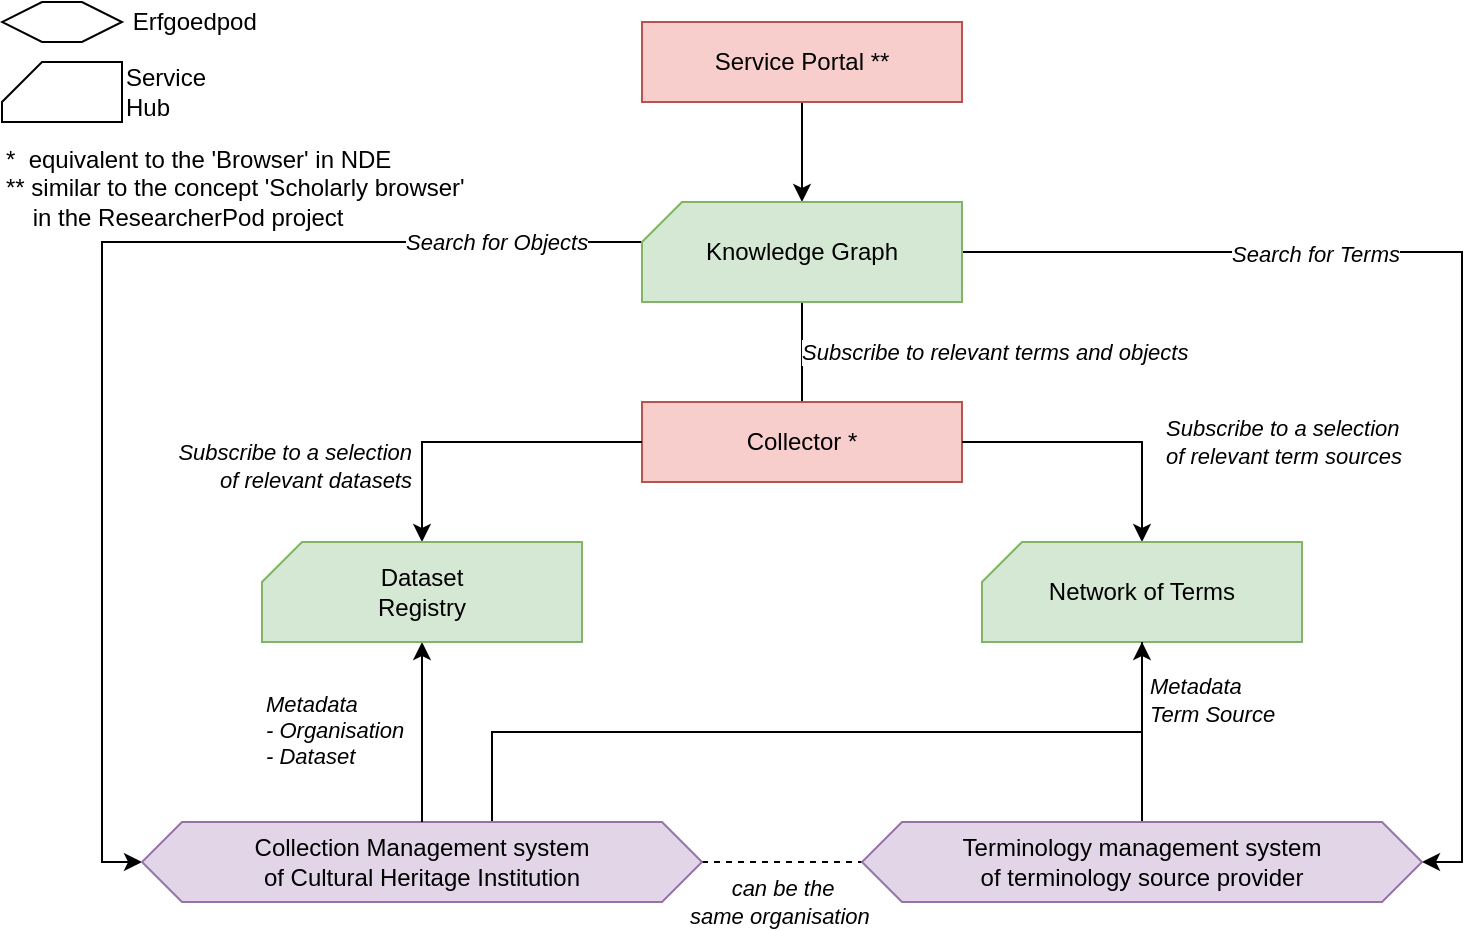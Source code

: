 <mxfile>
    <diagram id="zhB2w1Cr3E7jYUj-LeK4" name="Page-1">
        <mxGraphModel dx="581" dy="644" grid="1" gridSize="10" guides="1" tooltips="1" connect="1" arrows="1" fold="1" page="1" pageScale="1" pageWidth="827" pageHeight="1169" math="0" shadow="0">
            <root>
                <mxCell id="0"/>
                <mxCell id="1" parent="0"/>
                <mxCell id="CCXEmPilWzcvK0_QhqcG-40" style="edgeStyle=orthogonalEdgeStyle;rounded=0;orthogonalLoop=1;jettySize=auto;html=1;exitX=0.5;exitY=1;exitDx=0;exitDy=0;startArrow=none;startFill=0;endArrow=classic;endFill=1;entryX=0.5;entryY=0;entryDx=0;entryDy=0;entryPerimeter=0;" parent="1" source="CCXEmPilWzcvK0_QhqcG-1" target="CCXEmPilWzcvK0_QhqcG-14" edge="1">
                    <mxGeometry relative="1" as="geometry">
                        <mxPoint x="310" y="80" as="targetPoint"/>
                    </mxGeometry>
                </mxCell>
                <mxCell id="CCXEmPilWzcvK0_QhqcG-1" value="Service Portal **" style="rounded=0;whiteSpace=wrap;html=1;fillColor=#f8cecc;strokeColor=#b85450;" parent="1" vertex="1">
                    <mxGeometry x="330" y="20" width="160" height="40" as="geometry"/>
                </mxCell>
                <mxCell id="CCXEmPilWzcvK0_QhqcG-38" style="edgeStyle=orthogonalEdgeStyle;rounded=0;orthogonalLoop=1;jettySize=auto;html=1;exitX=0.5;exitY=0;exitDx=0;exitDy=0;entryX=0.5;entryY=1;entryDx=0;entryDy=0;entryPerimeter=0;startArrow=none;startFill=0;endArrow=none;endFill=0;" parent="1" source="CCXEmPilWzcvK0_QhqcG-2" target="CCXEmPilWzcvK0_QhqcG-14" edge="1">
                    <mxGeometry relative="1" as="geometry"/>
                </mxCell>
                <mxCell id="CCXEmPilWzcvK0_QhqcG-45" value="Subscribe to relevant terms and objects " style="edgeLabel;html=1;align=left;verticalAlign=middle;resizable=0;points=[];fontStyle=2" parent="CCXEmPilWzcvK0_QhqcG-38" vertex="1" connectable="0">
                    <mxGeometry y="2" relative="1" as="geometry">
                        <mxPoint as="offset"/>
                    </mxGeometry>
                </mxCell>
                <mxCell id="CCXEmPilWzcvK0_QhqcG-41" style="edgeStyle=orthogonalEdgeStyle;rounded=0;orthogonalLoop=1;jettySize=auto;html=1;entryX=1;entryY=0.5;entryDx=0;entryDy=0;startArrow=none;startFill=0;endArrow=classic;endFill=1;exitX=1;exitY=0.5;exitDx=0;exitDy=0;exitPerimeter=0;" parent="1" source="CCXEmPilWzcvK0_QhqcG-14" target="CCXEmPilWzcvK0_QhqcG-12" edge="1">
                    <mxGeometry relative="1" as="geometry">
                        <mxPoint x="610" y="130" as="sourcePoint"/>
                    </mxGeometry>
                </mxCell>
                <mxCell id="CCXEmPilWzcvK0_QhqcG-43" value="Search for Terms" style="edgeLabel;html=1;align=right;verticalAlign=middle;resizable=0;points=[];fontStyle=2" parent="CCXEmPilWzcvK0_QhqcG-41" vertex="1" connectable="0">
                    <mxGeometry x="-0.129" y="-31" relative="1" as="geometry">
                        <mxPoint as="offset"/>
                    </mxGeometry>
                </mxCell>
                <mxCell id="CCXEmPilWzcvK0_QhqcG-42" style="edgeStyle=orthogonalEdgeStyle;rounded=0;orthogonalLoop=1;jettySize=auto;html=1;entryX=0;entryY=0.5;entryDx=0;entryDy=0;startArrow=none;startFill=0;endArrow=classic;endFill=1;exitX=0;exitY=0;exitDx=0;exitDy=20;exitPerimeter=0;" parent="1" source="CCXEmPilWzcvK0_QhqcG-14" target="CCXEmPilWzcvK0_QhqcG-11" edge="1">
                    <mxGeometry relative="1" as="geometry">
                        <mxPoint x="260" y="130" as="sourcePoint"/>
                    </mxGeometry>
                </mxCell>
                <mxCell id="CCXEmPilWzcvK0_QhqcG-44" value="Search for Objects" style="edgeLabel;html=1;align=left;verticalAlign=middle;resizable=0;points=[];fontStyle=2" parent="CCXEmPilWzcvK0_QhqcG-42" vertex="1" connectable="0">
                    <mxGeometry x="-0.125" y="32" relative="1" as="geometry">
                        <mxPoint x="142" y="-32" as="offset"/>
                    </mxGeometry>
                </mxCell>
                <mxCell id="CCXEmPilWzcvK0_QhqcG-2" value="Collector *" style="rounded=0;whiteSpace=wrap;html=1;fillColor=#f8cecc;strokeColor=#b85450;" parent="1" vertex="1">
                    <mxGeometry x="330" y="210" width="160" height="40" as="geometry"/>
                </mxCell>
                <mxCell id="CCXEmPilWzcvK0_QhqcG-22" style="edgeStyle=orthogonalEdgeStyle;rounded=0;orthogonalLoop=1;jettySize=auto;html=1;exitX=0.5;exitY=1;exitDx=0;exitDy=0;exitPerimeter=0;entryX=0.5;entryY=0;entryDx=0;entryDy=0;startArrow=classic;startFill=1;endArrow=none;endFill=0;" parent="1" source="CCXEmPilWzcvK0_QhqcG-9" target="CCXEmPilWzcvK0_QhqcG-12" edge="1">
                    <mxGeometry relative="1" as="geometry"/>
                </mxCell>
                <mxCell id="CCXEmPilWzcvK0_QhqcG-26" style="edgeStyle=orthogonalEdgeStyle;rounded=0;orthogonalLoop=1;jettySize=auto;html=1;exitX=0.5;exitY=0;exitDx=0;exitDy=0;exitPerimeter=0;startArrow=classic;startFill=1;endArrow=none;endFill=0;entryX=1;entryY=0.5;entryDx=0;entryDy=0;" parent="1" source="CCXEmPilWzcvK0_QhqcG-9" target="CCXEmPilWzcvK0_QhqcG-2" edge="1">
                    <mxGeometry relative="1" as="geometry">
                        <mxPoint x="400" y="170" as="targetPoint"/>
                    </mxGeometry>
                </mxCell>
                <mxCell id="CCXEmPilWzcvK0_QhqcG-9" value="Network of Terms" style="shape=card;whiteSpace=wrap;html=1;size=20;fillColor=#d5e8d4;strokeColor=#82b366;" parent="1" vertex="1">
                    <mxGeometry x="500" y="280" width="160" height="50" as="geometry"/>
                </mxCell>
                <mxCell id="CCXEmPilWzcvK0_QhqcG-23" style="edgeStyle=orthogonalEdgeStyle;rounded=0;orthogonalLoop=1;jettySize=auto;html=1;exitX=1;exitY=0.5;exitDx=0;exitDy=0;entryX=0;entryY=0.5;entryDx=0;entryDy=0;endArrow=none;endFill=0;dashed=1;" parent="1" source="CCXEmPilWzcvK0_QhqcG-11" target="CCXEmPilWzcvK0_QhqcG-12" edge="1">
                    <mxGeometry relative="1" as="geometry"/>
                </mxCell>
                <mxCell id="CCXEmPilWzcvK0_QhqcG-31" value="can be the &lt;br&gt;same organisation&amp;nbsp; " style="edgeLabel;html=1;align=center;verticalAlign=middle;resizable=0;points=[];fontStyle=2" parent="CCXEmPilWzcvK0_QhqcG-23" vertex="1" connectable="0">
                    <mxGeometry x="0.163" y="-1" relative="1" as="geometry">
                        <mxPoint x="-6.5" y="19" as="offset"/>
                    </mxGeometry>
                </mxCell>
                <mxCell id="CCXEmPilWzcvK0_QhqcG-24" style="edgeStyle=orthogonalEdgeStyle;rounded=0;orthogonalLoop=1;jettySize=auto;html=1;exitX=0.625;exitY=0;exitDx=0;exitDy=0;endArrow=none;endFill=0;entryX=0.5;entryY=1;entryDx=0;entryDy=0;entryPerimeter=0;" parent="1" source="CCXEmPilWzcvK0_QhqcG-11" target="CCXEmPilWzcvK0_QhqcG-9" edge="1">
                    <mxGeometry relative="1" as="geometry"/>
                </mxCell>
                <mxCell id="CCXEmPilWzcvK0_QhqcG-30" value="&lt;div&gt;Metadata&lt;br&gt;Term Source&lt;br&gt;&lt;/div&gt;" style="edgeLabel;html=1;align=left;verticalAlign=middle;resizable=0;points=[];fontStyle=2" parent="CCXEmPilWzcvK0_QhqcG-24" vertex="1" connectable="0">
                    <mxGeometry x="0.861" y="-2" relative="1" as="geometry">
                        <mxPoint as="offset"/>
                    </mxGeometry>
                </mxCell>
                <mxCell id="CCXEmPilWzcvK0_QhqcG-11" value="Collection Management system &lt;br&gt;of Cultural Heritage Institution" style="shape=hexagon;perimeter=hexagonPerimeter2;whiteSpace=wrap;html=1;fixedSize=1;fillColor=#e1d5e7;strokeColor=#9673a6;" parent="1" vertex="1">
                    <mxGeometry x="80" y="420" width="280" height="40" as="geometry"/>
                </mxCell>
                <mxCell id="CCXEmPilWzcvK0_QhqcG-12" value="Terminology management system &lt;br&gt;of terminology source provider" style="shape=hexagon;perimeter=hexagonPerimeter2;whiteSpace=wrap;html=1;fixedSize=1;fillColor=#e1d5e7;strokeColor=#9673a6;" parent="1" vertex="1">
                    <mxGeometry x="440" y="420" width="280" height="40" as="geometry"/>
                </mxCell>
                <mxCell id="CCXEmPilWzcvK0_QhqcG-14" value="Knowledge Graph" style="shape=card;whiteSpace=wrap;html=1;size=20;fillColor=#d5e8d4;strokeColor=#82b366;" parent="1" vertex="1">
                    <mxGeometry x="330" y="110" width="160" height="50" as="geometry"/>
                </mxCell>
                <mxCell id="CCXEmPilWzcvK0_QhqcG-21" style="edgeStyle=orthogonalEdgeStyle;rounded=0;orthogonalLoop=1;jettySize=auto;html=1;exitX=0.5;exitY=1;exitDx=0;exitDy=0;exitPerimeter=0;entryX=0.5;entryY=0;entryDx=0;entryDy=0;endArrow=none;endFill=0;startArrow=classic;startFill=1;" parent="1" source="CCXEmPilWzcvK0_QhqcG-15" target="CCXEmPilWzcvK0_QhqcG-11" edge="1">
                    <mxGeometry relative="1" as="geometry"/>
                </mxCell>
                <mxCell id="CCXEmPilWzcvK0_QhqcG-27" value="Metadata&lt;br&gt;- Organisation&lt;br&gt;- Dataset" style="edgeLabel;html=1;align=left;verticalAlign=middle;resizable=0;points=[];labelPosition=center;verticalLabelPosition=middle;fontStyle=2" parent="CCXEmPilWzcvK0_QhqcG-21" vertex="1" connectable="0">
                    <mxGeometry x="-0.025" relative="1" as="geometry">
                        <mxPoint x="-80" as="offset"/>
                    </mxGeometry>
                </mxCell>
                <mxCell id="CCXEmPilWzcvK0_QhqcG-25" style="edgeStyle=orthogonalEdgeStyle;rounded=0;orthogonalLoop=1;jettySize=auto;html=1;exitX=0.5;exitY=0;exitDx=0;exitDy=0;exitPerimeter=0;startArrow=classic;startFill=1;endArrow=none;endFill=0;entryX=0;entryY=0.5;entryDx=0;entryDy=0;" parent="1" source="CCXEmPilWzcvK0_QhqcG-15" target="CCXEmPilWzcvK0_QhqcG-2" edge="1">
                    <mxGeometry relative="1" as="geometry"/>
                </mxCell>
                <mxCell id="CCXEmPilWzcvK0_QhqcG-33" value="&lt;div&gt;&lt;i&gt;Subscribe to a selection &lt;br&gt;&lt;/i&gt;&lt;/div&gt;&lt;div&gt;&lt;i&gt;of relevant datasets&lt;br&gt;&lt;/i&gt;&lt;/div&gt;" style="edgeLabel;html=1;align=right;verticalAlign=middle;resizable=0;points=[];" parent="CCXEmPilWzcvK0_QhqcG-25" vertex="1" connectable="0">
                    <mxGeometry x="-0.319" y="1" relative="1" as="geometry">
                        <mxPoint x="-9" y="13" as="offset"/>
                    </mxGeometry>
                </mxCell>
                <mxCell id="CCXEmPilWzcvK0_QhqcG-15" value="Dataset&lt;br&gt;Registry" style="shape=card;whiteSpace=wrap;html=1;size=20;fillColor=#d5e8d4;strokeColor=#82b366;" parent="1" vertex="1">
                    <mxGeometry x="140" y="280" width="160" height="50" as="geometry"/>
                </mxCell>
                <mxCell id="CCXEmPilWzcvK0_QhqcG-32" value="&lt;div&gt;&lt;i&gt;Subscribe to a selection &lt;br&gt;&lt;/i&gt;&lt;/div&gt;&lt;div&gt;&lt;i&gt;of relevant term sources&lt;br&gt;&lt;/i&gt;&lt;/div&gt;" style="edgeLabel;html=1;align=left;verticalAlign=middle;resizable=0;points=[];fontStyle=2" parent="1" vertex="1" connectable="0">
                    <mxGeometry x="590" y="230" as="geometry"/>
                </mxCell>
                <mxCell id="CCXEmPilWzcvK0_QhqcG-35" value="&amp;nbsp;Erfgoedpod" style="shape=hexagon;perimeter=hexagonPerimeter2;whiteSpace=wrap;html=1;fixedSize=1;labelPosition=right;verticalLabelPosition=middle;align=left;verticalAlign=middle;" parent="1" vertex="1">
                    <mxGeometry x="10" y="10" width="60" height="20" as="geometry"/>
                </mxCell>
                <mxCell id="CCXEmPilWzcvK0_QhqcG-36" value="Service Hub" style="shape=card;whiteSpace=wrap;html=1;size=20;labelPosition=right;verticalLabelPosition=middle;align=left;verticalAlign=middle;spacingRight=0;" parent="1" vertex="1">
                    <mxGeometry x="10" y="40" width="60" height="30" as="geometry"/>
                </mxCell>
                <mxCell id="CCXEmPilWzcvK0_QhqcG-37" value="&lt;div align=&quot;left&quot;&gt;*&amp;nbsp; equivalent to the 'Browser' in NDE&lt;/div&gt;&lt;div align=&quot;left&quot;&gt;** similar to the concept 'Scholarly browser' &lt;br&gt;&lt;/div&gt;&lt;div align=&quot;left&quot;&gt;&amp;nbsp;&amp;nbsp;&amp;nbsp; in the ResearcherPod project&lt;br&gt;&lt;/div&gt;&amp;nbsp;" style="text;html=1;strokeColor=none;fillColor=none;align=left;verticalAlign=middle;whiteSpace=wrap;rounded=0;" parent="1" vertex="1">
                    <mxGeometry x="10" y="100" width="270" height="20" as="geometry"/>
                </mxCell>
            </root>
        </mxGraphModel>
    </diagram>
    <diagram name="Copy of Page-1" id="3wDqBBgAqyN9Qp0V7Uye">
        <mxGraphModel dx="1162" dy="1086" grid="1" gridSize="10" guides="1" tooltips="1" connect="1" arrows="1" fold="1" page="1" pageScale="1" pageWidth="827" pageHeight="1169" math="0" shadow="0">
            <root>
                <mxCell id="QiprxnzfVGOcG5WPNyBT-0"/>
                <mxCell id="QiprxnzfVGOcG5WPNyBT-1" parent="QiprxnzfVGOcG5WPNyBT-0"/>
                <mxCell id="QiprxnzfVGOcG5WPNyBT-10" value="Lifecycle&lt;br&gt;Collector" style="rounded=0;whiteSpace=wrap;html=1;fillColor=#f8cecc;strokeColor=#b85450;" vertex="1" parent="QiprxnzfVGOcG5WPNyBT-1">
                    <mxGeometry x="760" y="180" width="160" height="40" as="geometry"/>
                </mxCell>
                <mxCell id="QiprxnzfVGOcG5WPNyBT-37" style="edgeStyle=orthogonalEdgeStyle;rounded=0;orthogonalLoop=1;jettySize=auto;html=1;exitX=0.5;exitY=0;exitDx=0;exitDy=0;entryX=0.5;entryY=1;entryDx=0;entryDy=0;entryPerimeter=0;curved=1;" edge="1" parent="QiprxnzfVGOcG5WPNyBT-1" source="QiprxnzfVGOcG5WPNyBT-18" target="QiprxnzfVGOcG5WPNyBT-30">
                    <mxGeometry relative="1" as="geometry"/>
                </mxCell>
                <mxCell id="QiprxnzfVGOcG5WPNyBT-18" value="&lt;br&gt;Cultural Heritage Institution" style="shape=hexagon;perimeter=hexagonPerimeter2;whiteSpace=wrap;html=1;fixedSize=1;fillColor=#e1d5e7;strokeColor=#9673a6;align=center;verticalAlign=middle;" vertex="1" parent="QiprxnzfVGOcG5WPNyBT-1">
                    <mxGeometry x="80" y="400" width="140" height="40" as="geometry"/>
                </mxCell>
                <mxCell id="QiprxnzfVGOcG5WPNyBT-25" value="Discovery&lt;br&gt;Service Hub" style="shape=card;whiteSpace=wrap;html=1;size=20;fillColor=#d5e8d4;strokeColor=#82b366;" vertex="1" parent="QiprxnzfVGOcG5WPNyBT-1">
                    <mxGeometry x="260" y="220" width="160" height="50" as="geometry"/>
                </mxCell>
                <mxCell id="QiprxnzfVGOcG5WPNyBT-30" value="Discovery&lt;br&gt;Service Hub" style="shape=card;whiteSpace=wrap;html=1;size=20;fillColor=#d5e8d4;strokeColor=#82b366;" vertex="1" parent="QiprxnzfVGOcG5WPNyBT-1">
                    <mxGeometry x="160" y="290" width="160" height="50" as="geometry"/>
                </mxCell>
                <mxCell id="QiprxnzfVGOcG5WPNyBT-31" value="Discovery&lt;br&gt;Service Hub" style="shape=card;whiteSpace=wrap;html=1;size=20;fillColor=#d5e8d4;strokeColor=#82b366;" vertex="1" parent="QiprxnzfVGOcG5WPNyBT-1">
                    <mxGeometry x="370" y="290" width="160" height="50" as="geometry"/>
                </mxCell>
                <mxCell id="QiprxnzfVGOcG5WPNyBT-55" style="edgeStyle=orthogonalEdgeStyle;curved=1;rounded=0;orthogonalLoop=1;jettySize=auto;html=1;exitX=0.5;exitY=0;exitDx=0;exitDy=0;entryX=0.5;entryY=1;entryDx=0;entryDy=0;entryPerimeter=0;" edge="1" parent="QiprxnzfVGOcG5WPNyBT-1" source="QiprxnzfVGOcG5WPNyBT-34" target="QiprxnzfVGOcG5WPNyBT-31">
                    <mxGeometry relative="1" as="geometry"/>
                </mxCell>
                <mxCell id="QiprxnzfVGOcG5WPNyBT-34" value="Term Source" style="shape=hexagon;perimeter=hexagonPerimeter2;whiteSpace=wrap;html=1;fixedSize=1;fillColor=#e1d5e7;strokeColor=#9673a6;" vertex="1" parent="QiprxnzfVGOcG5WPNyBT-1">
                    <mxGeometry x="405" y="400" width="150" height="40" as="geometry"/>
                </mxCell>
                <mxCell id="QiprxnzfVGOcG5WPNyBT-50" style="edgeStyle=orthogonalEdgeStyle;rounded=0;orthogonalLoop=1;jettySize=auto;html=1;exitX=0.5;exitY=0;exitDx=0;exitDy=0;entryX=0.5;entryY=1;entryDx=0;entryDy=0;entryPerimeter=0;curved=1;" edge="1" parent="QiprxnzfVGOcG5WPNyBT-1" source="QiprxnzfVGOcG5WPNyBT-43" target="QiprxnzfVGOcG5WPNyBT-30">
                    <mxGeometry relative="1" as="geometry">
                        <Array as="points">
                            <mxPoint x="230" y="380"/>
                            <mxPoint x="240" y="380"/>
                        </Array>
                    </mxGeometry>
                </mxCell>
                <mxCell id="QiprxnzfVGOcG5WPNyBT-43" value="&lt;br&gt;Cultural Heritage Institution" style="shape=hexagon;perimeter=hexagonPerimeter2;whiteSpace=wrap;html=1;fixedSize=1;fillColor=#e1d5e7;strokeColor=#9673a6;align=center;verticalAlign=middle;" vertex="1" parent="QiprxnzfVGOcG5WPNyBT-1">
                    <mxGeometry x="160" y="460" width="140" height="40" as="geometry"/>
                </mxCell>
                <mxCell id="QiprxnzfVGOcG5WPNyBT-59" style="edgeStyle=orthogonalEdgeStyle;curved=1;rounded=0;orthogonalLoop=1;jettySize=auto;html=1;exitX=0.5;exitY=0;exitDx=0;exitDy=0;entryX=0.5;entryY=1;entryDx=0;entryDy=0;entryPerimeter=0;" edge="1" parent="QiprxnzfVGOcG5WPNyBT-1" source="QiprxnzfVGOcG5WPNyBT-44" target="QiprxnzfVGOcG5WPNyBT-25">
                    <mxGeometry relative="1" as="geometry"/>
                </mxCell>
                <mxCell id="QiprxnzfVGOcG5WPNyBT-44" value="&lt;br&gt;Cultural Heritage Institution" style="shape=hexagon;perimeter=hexagonPerimeter2;whiteSpace=wrap;html=1;fixedSize=1;fillColor=#e1d5e7;strokeColor=#9673a6;align=center;verticalAlign=middle;" vertex="1" parent="QiprxnzfVGOcG5WPNyBT-1">
                    <mxGeometry x="240" y="400" width="140" height="40" as="geometry"/>
                </mxCell>
                <mxCell id="QiprxnzfVGOcG5WPNyBT-60" style="edgeStyle=orthogonalEdgeStyle;curved=1;rounded=0;orthogonalLoop=1;jettySize=auto;html=1;exitX=0.5;exitY=0;exitDx=0;exitDy=0;entryX=0.5;entryY=1;entryDx=0;entryDy=0;entryPerimeter=0;" edge="1" parent="QiprxnzfVGOcG5WPNyBT-1" source="QiprxnzfVGOcG5WPNyBT-45" target="QiprxnzfVGOcG5WPNyBT-25">
                    <mxGeometry relative="1" as="geometry"/>
                </mxCell>
                <mxCell id="QiprxnzfVGOcG5WPNyBT-45" value="&lt;br&gt;Cultural Heritage Institution" style="shape=hexagon;perimeter=hexagonPerimeter2;whiteSpace=wrap;html=1;fixedSize=1;fillColor=#e1d5e7;strokeColor=#9673a6;align=center;verticalAlign=middle;" vertex="1" parent="QiprxnzfVGOcG5WPNyBT-1">
                    <mxGeometry x="320" y="460" width="140" height="40" as="geometry"/>
                </mxCell>
                <mxCell id="QiprxnzfVGOcG5WPNyBT-58" style="edgeStyle=orthogonalEdgeStyle;curved=1;rounded=0;orthogonalLoop=1;jettySize=auto;html=1;exitX=0.5;exitY=0;exitDx=0;exitDy=0;entryX=0.5;entryY=1;entryDx=0;entryDy=0;entryPerimeter=0;" edge="1" parent="QiprxnzfVGOcG5WPNyBT-1" source="QiprxnzfVGOcG5WPNyBT-47" target="QiprxnzfVGOcG5WPNyBT-31">
                    <mxGeometry relative="1" as="geometry">
                        <Array as="points">
                            <mxPoint x="555" y="390"/>
                            <mxPoint x="535" y="390"/>
                        </Array>
                    </mxGeometry>
                </mxCell>
                <mxCell id="QiprxnzfVGOcG5WPNyBT-47" value="Term Source" style="shape=hexagon;perimeter=hexagonPerimeter2;whiteSpace=wrap;html=1;fixedSize=1;fillColor=#e1d5e7;strokeColor=#9673a6;" vertex="1" parent="QiprxnzfVGOcG5WPNyBT-1">
                    <mxGeometry x="480" y="460" width="150" height="40" as="geometry"/>
                </mxCell>
                <mxCell id="QiprxnzfVGOcG5WPNyBT-48" value="Term Source" style="shape=hexagon;perimeter=hexagonPerimeter2;whiteSpace=wrap;html=1;fixedSize=1;fillColor=#e1d5e7;strokeColor=#9673a6;" vertex="1" parent="QiprxnzfVGOcG5WPNyBT-1">
                    <mxGeometry x="580" y="400" width="150" height="40" as="geometry"/>
                </mxCell>
                <mxCell id="QiprxnzfVGOcG5WPNyBT-56" value="..." style="shape=card;whiteSpace=wrap;html=1;size=20;strokeColor=#82b366;dashed=1;fillColor=#EAFFE9;" vertex="1" parent="QiprxnzfVGOcG5WPNyBT-1">
                    <mxGeometry x="435" y="220" width="160" height="50" as="geometry"/>
                </mxCell>
                <mxCell id="QiprxnzfVGOcG5WPNyBT-57" value="..." style="shape=hexagon;perimeter=hexagonPerimeter2;whiteSpace=wrap;html=1;fixedSize=1;strokeColor=#9673a6;fillColor=#F8EBFF;dashed=1;" vertex="1" parent="QiprxnzfVGOcG5WPNyBT-1">
                    <mxGeometry x="650" y="460" width="150" height="40" as="geometry"/>
                </mxCell>
                <mxCell id="QiprxnzfVGOcG5WPNyBT-61" value="Object&lt;br&gt;Collector" style="rounded=0;whiteSpace=wrap;html=1;fillColor=#f8cecc;strokeColor=#b85450;" vertex="1" parent="QiprxnzfVGOcG5WPNyBT-1">
                    <mxGeometry x="960" y="180" width="160" height="40" as="geometry"/>
                </mxCell>
                <mxCell id="QiprxnzfVGOcG5WPNyBT-79" style="edgeStyle=orthogonalEdgeStyle;curved=1;rounded=0;orthogonalLoop=1;jettySize=auto;html=1;exitX=0.5;exitY=1;exitDx=0;exitDy=0;entryX=0;entryY=0;entryDx=90;entryDy=0;entryPerimeter=0;" edge="1" parent="QiprxnzfVGOcG5WPNyBT-1" source="QiprxnzfVGOcG5WPNyBT-62" target="QiprxnzfVGOcG5WPNyBT-30">
                    <mxGeometry relative="1" as="geometry"/>
                </mxCell>
                <mxCell id="QiprxnzfVGOcG5WPNyBT-62" value="Service Portal&amp;nbsp;" style="rounded=0;whiteSpace=wrap;html=1;fillColor=#f8cecc;strokeColor=#b85450;" vertex="1" parent="QiprxnzfVGOcG5WPNyBT-1">
                    <mxGeometry x="90" y="90" width="120" height="40" as="geometry"/>
                </mxCell>
                <mxCell id="QiprxnzfVGOcG5WPNyBT-80" style="edgeStyle=orthogonalEdgeStyle;curved=1;rounded=0;orthogonalLoop=1;jettySize=auto;html=1;exitX=0.5;exitY=1;exitDx=0;exitDy=0;entryX=0.5;entryY=0;entryDx=0;entryDy=0;entryPerimeter=0;" edge="1" parent="QiprxnzfVGOcG5WPNyBT-1" source="QiprxnzfVGOcG5WPNyBT-65" target="QiprxnzfVGOcG5WPNyBT-25">
                    <mxGeometry relative="1" as="geometry">
                        <Array as="points">
                            <mxPoint x="260" y="190"/>
                            <mxPoint x="340" y="190"/>
                        </Array>
                    </mxGeometry>
                </mxCell>
                <mxCell id="QiprxnzfVGOcG5WPNyBT-65" value="Service Portal&amp;nbsp;" style="rounded=0;whiteSpace=wrap;html=1;fillColor=#f8cecc;strokeColor=#b85450;" vertex="1" parent="QiprxnzfVGOcG5WPNyBT-1">
                    <mxGeometry x="170" y="30" width="120" height="40" as="geometry"/>
                </mxCell>
                <mxCell id="QiprxnzfVGOcG5WPNyBT-82" style="edgeStyle=orthogonalEdgeStyle;curved=1;rounded=0;orthogonalLoop=1;jettySize=auto;html=1;exitX=0.5;exitY=1;exitDx=0;exitDy=0;entryX=0.5;entryY=0;entryDx=0;entryDy=0;entryPerimeter=0;" edge="1" parent="QiprxnzfVGOcG5WPNyBT-1" source="QiprxnzfVGOcG5WPNyBT-74" target="QiprxnzfVGOcG5WPNyBT-25">
                    <mxGeometry relative="1" as="geometry"/>
                </mxCell>
                <mxCell id="QiprxnzfVGOcG5WPNyBT-74" value="Service Portal&amp;nbsp;" style="rounded=0;whiteSpace=wrap;html=1;fillColor=#f8cecc;strokeColor=#b85450;" vertex="1" parent="QiprxnzfVGOcG5WPNyBT-1">
                    <mxGeometry x="250" y="90" width="120" height="40" as="geometry"/>
                </mxCell>
                <mxCell id="QiprxnzfVGOcG5WPNyBT-85" style="edgeStyle=orthogonalEdgeStyle;curved=1;rounded=0;orthogonalLoop=1;jettySize=auto;html=1;exitX=0.5;exitY=1;exitDx=0;exitDy=0;entryX=0.5;entryY=0;entryDx=0;entryDy=0;entryPerimeter=0;" edge="1" parent="QiprxnzfVGOcG5WPNyBT-1" source="QiprxnzfVGOcG5WPNyBT-75" target="QiprxnzfVGOcG5WPNyBT-31">
                    <mxGeometry relative="1" as="geometry"/>
                </mxCell>
                <mxCell id="QiprxnzfVGOcG5WPNyBT-75" value="Service Portal&amp;nbsp;" style="rounded=0;whiteSpace=wrap;html=1;fillColor=#f8cecc;strokeColor=#b85450;" vertex="1" parent="QiprxnzfVGOcG5WPNyBT-1">
                    <mxGeometry x="330" y="30" width="120" height="40" as="geometry"/>
                </mxCell>
                <mxCell id="QiprxnzfVGOcG5WPNyBT-81" style="edgeStyle=orthogonalEdgeStyle;curved=1;rounded=0;orthogonalLoop=1;jettySize=auto;html=1;exitX=0.5;exitY=1;exitDx=0;exitDy=0;entryX=0;entryY=0;entryDx=90;entryDy=0;entryPerimeter=0;" edge="1" parent="QiprxnzfVGOcG5WPNyBT-1" source="QiprxnzfVGOcG5WPNyBT-76" target="QiprxnzfVGOcG5WPNyBT-31">
                    <mxGeometry relative="1" as="geometry"/>
                </mxCell>
                <mxCell id="QiprxnzfVGOcG5WPNyBT-76" value="Service Portal&amp;nbsp;" style="rounded=0;whiteSpace=wrap;html=1;fillColor=#f8cecc;strokeColor=#b85450;" vertex="1" parent="QiprxnzfVGOcG5WPNyBT-1">
                    <mxGeometry x="410" y="90" width="120" height="40" as="geometry"/>
                </mxCell>
                <mxCell id="QiprxnzfVGOcG5WPNyBT-84" style="edgeStyle=orthogonalEdgeStyle;curved=1;rounded=0;orthogonalLoop=1;jettySize=auto;html=1;exitX=0.5;exitY=1;exitDx=0;exitDy=0;entryX=0;entryY=0;entryDx=90;entryDy=0;entryPerimeter=0;" edge="1" parent="QiprxnzfVGOcG5WPNyBT-1" source="QiprxnzfVGOcG5WPNyBT-77" target="QiprxnzfVGOcG5WPNyBT-31">
                    <mxGeometry relative="1" as="geometry"/>
                </mxCell>
                <mxCell id="QiprxnzfVGOcG5WPNyBT-77" value="Service Portal&amp;nbsp;" style="rounded=0;whiteSpace=wrap;html=1;fillColor=#f8cecc;strokeColor=#b85450;" vertex="1" parent="QiprxnzfVGOcG5WPNyBT-1">
                    <mxGeometry x="490" y="30" width="120" height="40" as="geometry"/>
                </mxCell>
                <mxCell id="QiprxnzfVGOcG5WPNyBT-78" value="..." style="rounded=0;whiteSpace=wrap;html=1;fillColor=#f8cecc;strokeColor=#b85450;" vertex="1" parent="QiprxnzfVGOcG5WPNyBT-1">
                    <mxGeometry x="570" y="90" width="120" height="40" as="geometry"/>
                </mxCell>
            </root>
        </mxGraphModel>
    </diagram>
</mxfile>